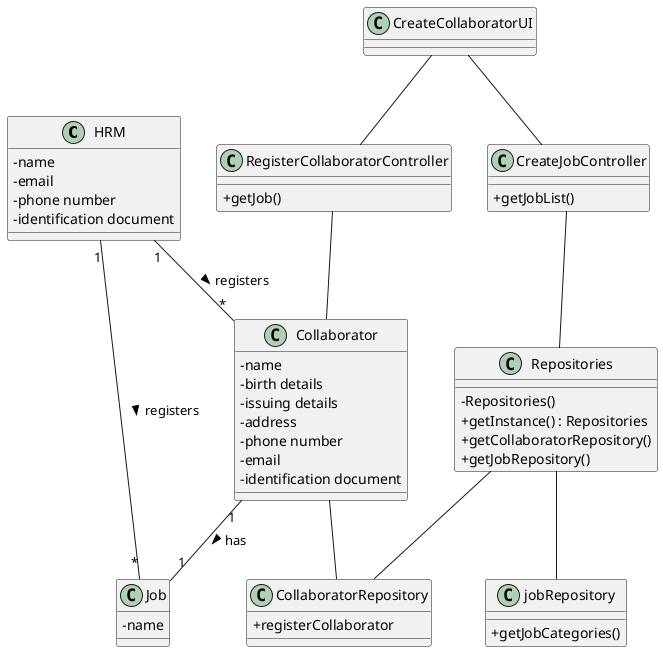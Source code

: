 @startuml
'skinparam monochrome true
skinparam packageStyle rectangle
skinparam shadowing false
skinparam linetype polyline
'skinparam linetype orto

skinparam classAttributeIconSize 0

'left to right direction
'COLLABORATOR REPOSITORY JOB REPOSITORY

class HRM{
    -name
    -email
    -phone number
    -identification document
}


class Job{
    -name
}

class Collaborator{
    -name
    -birth details
    -issuing details
    -address
    -phone number
    -email
    -identification document
}

class RegisterCollaboratorController{
    +getJob()

}

class jobRepository{
    +getJobCategories()
}

class CollaboratorRepository{

    +registerCollaborator
}


class Repositories {
    - Repositories()
    + getInstance() : Repositories
    + getCollaboratorRepository()
    + getJobRepository()
}

class CreateJobController {
    + getJobList()
}



class CreateCollaboratorUI {
}

CreateCollaboratorUI -- CreateJobController
CreateJobController -- Repositories
Repositories -- jobRepository
Repositories --CollaboratorRepository
RegisterCollaboratorController -- Collaborator
Collaborator -- CollaboratorRepository
CreateCollaboratorUI -- RegisterCollaboratorController
HRM "1" -- "*" Job : registers >
HRM "1" -- "*" Collaborator : registers >
Collaborator "1" -- "1" Job : has >


@enduml